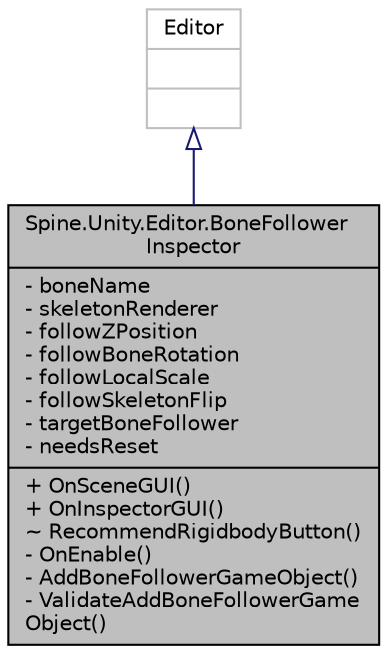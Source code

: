 digraph "Spine.Unity.Editor.BoneFollowerInspector"
{
 // LATEX_PDF_SIZE
  edge [fontname="Helvetica",fontsize="10",labelfontname="Helvetica",labelfontsize="10"];
  node [fontname="Helvetica",fontsize="10",shape=record];
  Node1 [label="{Spine.Unity.Editor.BoneFollower\lInspector\n|- boneName\l- skeletonRenderer\l- followZPosition\l- followBoneRotation\l- followLocalScale\l- followSkeletonFlip\l- targetBoneFollower\l- needsReset\l|+ OnSceneGUI()\l+ OnInspectorGUI()\l~ RecommendRigidbodyButton()\l- OnEnable()\l- AddBoneFollowerGameObject()\l- ValidateAddBoneFollowerGame\lObject()\l}",height=0.2,width=0.4,color="black", fillcolor="grey75", style="filled", fontcolor="black",tooltip=" "];
  Node2 -> Node1 [dir="back",color="midnightblue",fontsize="10",style="solid",arrowtail="onormal"];
  Node2 [label="{Editor\n||}",height=0.2,width=0.4,color="grey75", fillcolor="white", style="filled",tooltip=" "];
}
